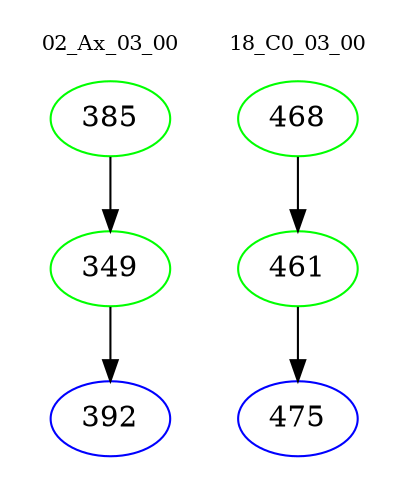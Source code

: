 digraph{
subgraph cluster_0 {
color = white
label = "02_Ax_03_00";
fontsize=10;
T0_385 [label="385", color="green"]
T0_385 -> T0_349 [color="black"]
T0_349 [label="349", color="green"]
T0_349 -> T0_392 [color="black"]
T0_392 [label="392", color="blue"]
}
subgraph cluster_1 {
color = white
label = "18_C0_03_00";
fontsize=10;
T1_468 [label="468", color="green"]
T1_468 -> T1_461 [color="black"]
T1_461 [label="461", color="green"]
T1_461 -> T1_475 [color="black"]
T1_475 [label="475", color="blue"]
}
}
